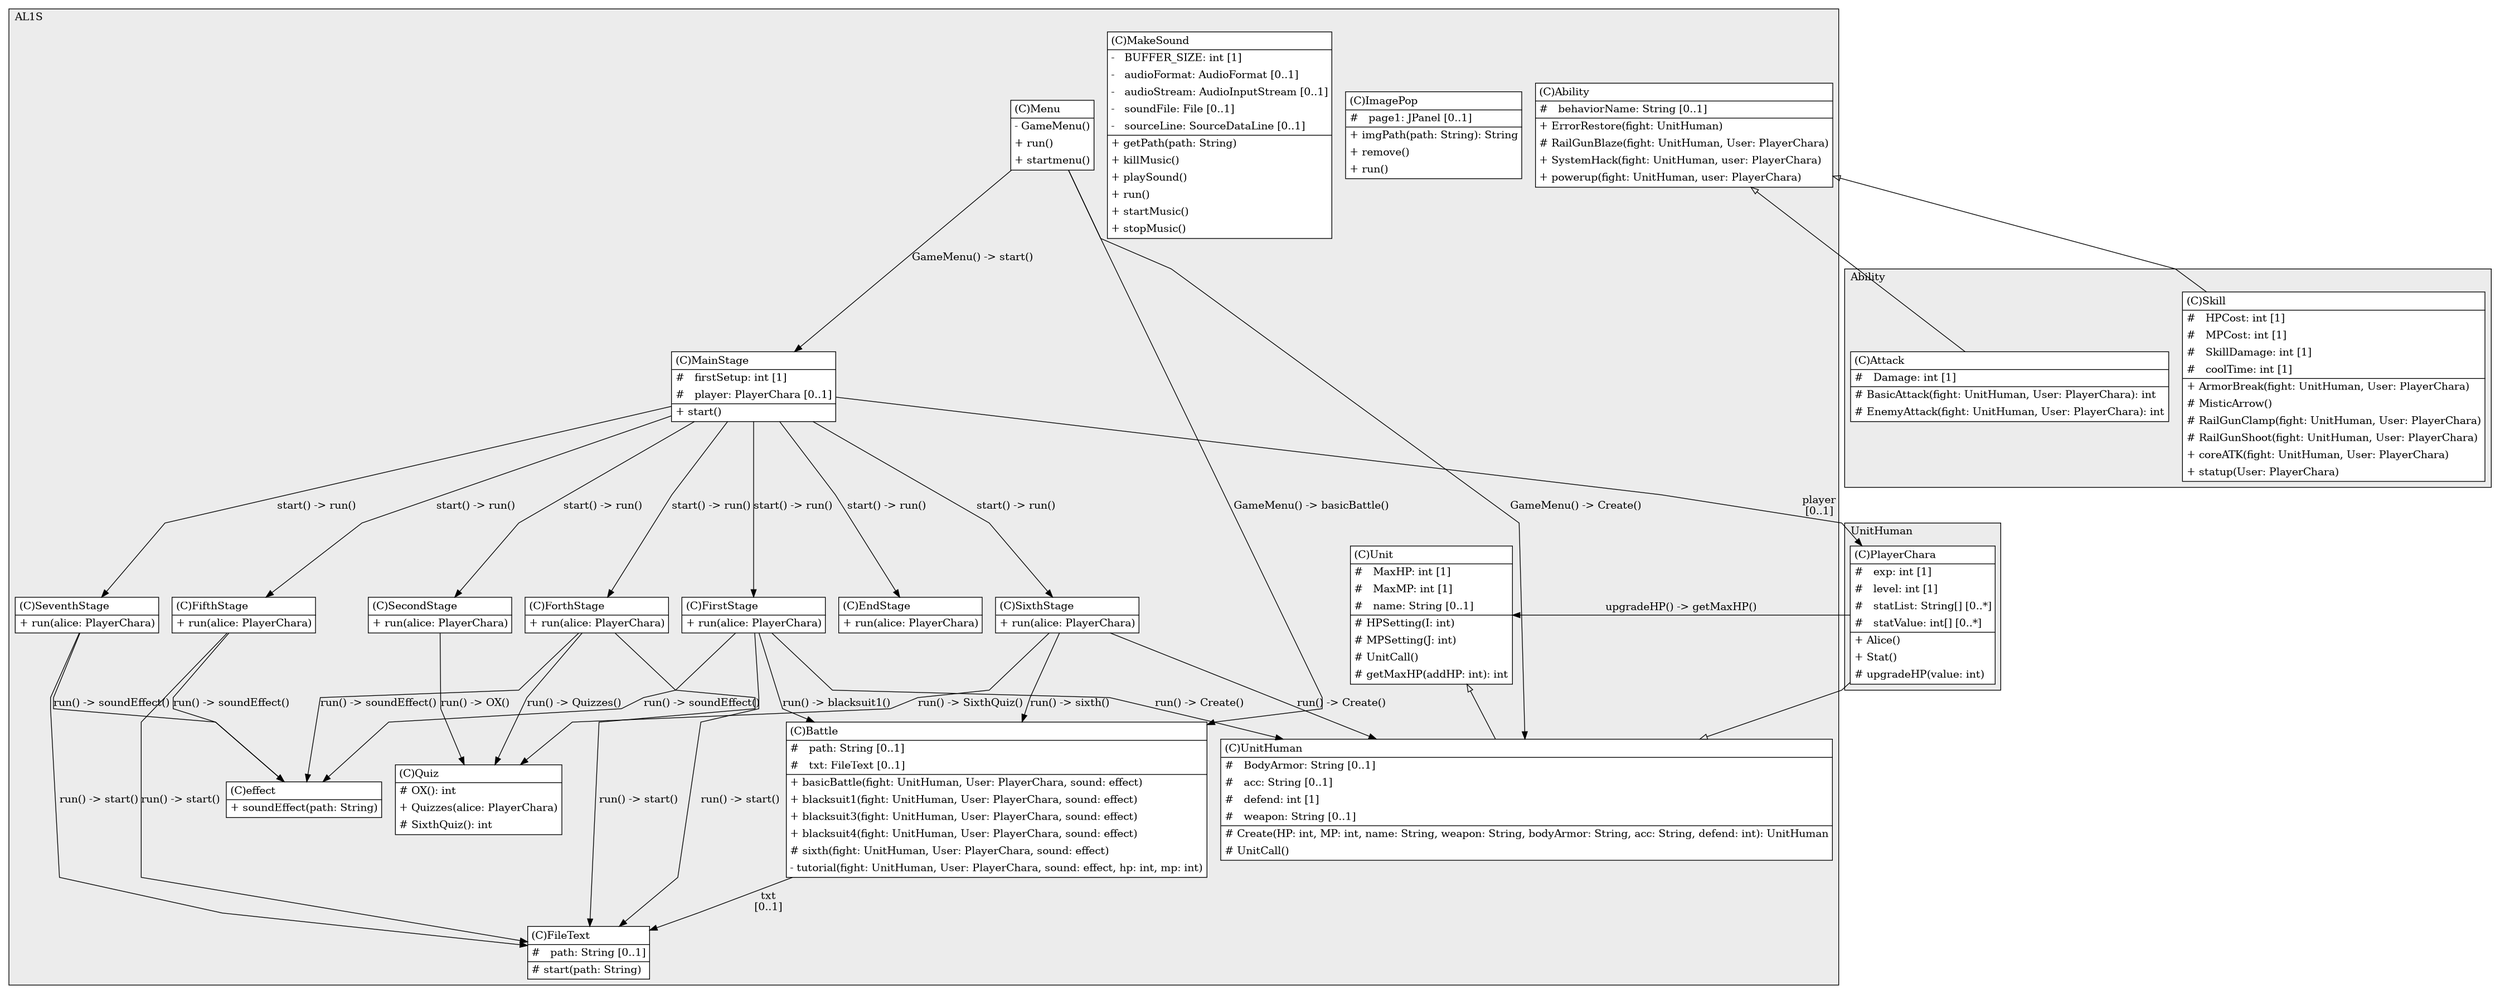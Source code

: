 @startuml

/' diagram meta data start
config=StructureConfiguration;
{
  "projectClassification": {
    "searchMode": "OpenProject", // OpenProject, AllProjects
    "includedProjects": "",
    "pathEndKeywords": "*.impl",
    "isClientPath": "",
    "isClientName": "",
    "isTestPath": "",
    "isTestName": "",
    "isMappingPath": "",
    "isMappingName": "",
    "isDataAccessPath": "",
    "isDataAccessName": "",
    "isDataStructurePath": "",
    "isDataStructureName": "",
    "isInterfaceStructuresPath": "",
    "isInterfaceStructuresName": "",
    "isEntryPointPath": "",
    "isEntryPointName": "",
    "treatFinalFieldsAsMandatory": false
  },
  "graphRestriction": {
    "classPackageExcludeFilter": "",
    "classPackageIncludeFilter": "",
    "classNameExcludeFilter": "",
    "classNameIncludeFilter": "",
    "methodNameExcludeFilter": "",
    "methodNameIncludeFilter": "",
    "removeByInheritance": "", // inheritance/annotation based filtering is done in a second step
    "removeByAnnotation": "",
    "removeByClassPackage": "", // cleanup the graph after inheritance/annotation based filtering is done
    "removeByClassName": "",
    "cutMappings": false,
    "cutEnum": true,
    "cutTests": true,
    "cutClient": true,
    "cutDataAccess": false,
    "cutInterfaceStructures": false,
    "cutDataStructures": false,
    "cutGetterAndSetter": true,
    "cutConstructors": true
  },
  "graphTraversal": {
    "forwardDepth": 6,
    "backwardDepth": 6,
    "classPackageExcludeFilter": "",
    "classPackageIncludeFilter": "",
    "classNameExcludeFilter": "",
    "classNameIncludeFilter": "",
    "methodNameExcludeFilter": "",
    "methodNameIncludeFilter": "",
    "hideMappings": false,
    "hideDataStructures": false,
    "hidePrivateMethods": true,
    "hideInterfaceCalls": true, // indirection: implementation -> interface (is hidden) -> implementation
    "onlyShowApplicationEntryPoints": false, // root node is included
    "useMethodCallsForStructureDiagram": "ForwardOnly" // ForwardOnly, BothDirections, No
  },
  "details": {
    "aggregation": "GroupByClass", // ByClass, GroupByClass, None
    "showClassGenericTypes": true,
    "showMethods": true,
    "showMethodParameterNames": true,
    "showMethodParameterTypes": true,
    "showMethodReturnType": true,
    "showPackageLevels": 2,
    "showDetailedClassStructure": true
  },
  "rootClass": "AL1S.Menu",
  "extensionCallbackMethod": "" // qualified.class.name#methodName - signature: public static String method(String)
}
diagram meta data end '/



digraph g {
    rankdir="TB"
    splines=polyline
    

'nodes 
subgraph cluster_1510476265 { 
   	label=UnitHuman
	labeljust=l
	fillcolor="#ececec"
	style=filled
   
   PlayerChara647436520[
	label=<<TABLE BORDER="1" CELLBORDER="0" CELLPADDING="4" CELLSPACING="0">
<TR><TD ALIGN="LEFT" >(C)PlayerChara</TD></TR>
<HR/>
<TR><TD ALIGN="LEFT" >#   exp: int [1]</TD></TR>
<TR><TD ALIGN="LEFT" >#   level: int [1]</TD></TR>
<TR><TD ALIGN="LEFT" >#   statList: String[] [0..*]</TD></TR>
<TR><TD ALIGN="LEFT" >#   statValue: int[] [0..*]</TD></TR>
<HR/>
<TR><TD ALIGN="LEFT" >+ Alice()</TD></TR>
<TR><TD ALIGN="LEFT" >+ Stat()</TD></TR>
<TR><TD ALIGN="LEFT" ># upgradeHP(value: int)</TD></TR>
</TABLE>>
	style=filled
	margin=0
	shape=plaintext
	fillcolor="#FFFFFF"
];
} 

subgraph cluster_2011053 { 
   	label=AL1S
	labeljust=l
	fillcolor="#ececec"
	style=filled
   
   Ability2011053[
	label=<<TABLE BORDER="1" CELLBORDER="0" CELLPADDING="4" CELLSPACING="0">
<TR><TD ALIGN="LEFT" >(C)Ability</TD></TR>
<HR/>
<TR><TD ALIGN="LEFT" >#   behaviorName: String [0..1]</TD></TR>
<HR/>
<TR><TD ALIGN="LEFT" >+ ErrorRestore(fight: UnitHuman)</TD></TR>
<TR><TD ALIGN="LEFT" ># RailGunBlaze(fight: UnitHuman, User: PlayerChara)</TD></TR>
<TR><TD ALIGN="LEFT" >+ SystemHack(fight: UnitHuman, user: PlayerChara)</TD></TR>
<TR><TD ALIGN="LEFT" >+ powerup(fight: UnitHuman, user: PlayerChara)</TD></TR>
</TABLE>>
	style=filled
	margin=0
	shape=plaintext
	fillcolor="#FFFFFF"
];

Battle2011053[
	label=<<TABLE BORDER="1" CELLBORDER="0" CELLPADDING="4" CELLSPACING="0">
<TR><TD ALIGN="LEFT" >(C)Battle</TD></TR>
<HR/>
<TR><TD ALIGN="LEFT" >#   path: String [0..1]</TD></TR>
<TR><TD ALIGN="LEFT" >#   txt: FileText [0..1]</TD></TR>
<HR/>
<TR><TD ALIGN="LEFT" >+ basicBattle(fight: UnitHuman, User: PlayerChara, sound: effect)</TD></TR>
<TR><TD ALIGN="LEFT" >+ blacksuit1(fight: UnitHuman, User: PlayerChara, sound: effect)</TD></TR>
<TR><TD ALIGN="LEFT" >+ blacksuit3(fight: UnitHuman, User: PlayerChara, sound: effect)</TD></TR>
<TR><TD ALIGN="LEFT" >+ blacksuit4(fight: UnitHuman, User: PlayerChara, sound: effect)</TD></TR>
<TR><TD ALIGN="LEFT" ># sixth(fight: UnitHuman, User: PlayerChara, sound: effect)</TD></TR>
<TR><TD ALIGN="LEFT" >- tutorial(fight: UnitHuman, User: PlayerChara, sound: effect, hp: int, mp: int)</TD></TR>
</TABLE>>
	style=filled
	margin=0
	shape=plaintext
	fillcolor="#FFFFFF"
];

EndStage2011053[
	label=<<TABLE BORDER="1" CELLBORDER="0" CELLPADDING="4" CELLSPACING="0">
<TR><TD ALIGN="LEFT" >(C)EndStage</TD></TR>
<HR/>
<TR><TD ALIGN="LEFT" >+ run(alice: PlayerChara)</TD></TR>
</TABLE>>
	style=filled
	margin=0
	shape=plaintext
	fillcolor="#FFFFFF"
];

FifthStage2011053[
	label=<<TABLE BORDER="1" CELLBORDER="0" CELLPADDING="4" CELLSPACING="0">
<TR><TD ALIGN="LEFT" >(C)FifthStage</TD></TR>
<HR/>
<TR><TD ALIGN="LEFT" >+ run(alice: PlayerChara)</TD></TR>
</TABLE>>
	style=filled
	margin=0
	shape=plaintext
	fillcolor="#FFFFFF"
];

FileText2011053[
	label=<<TABLE BORDER="1" CELLBORDER="0" CELLPADDING="4" CELLSPACING="0">
<TR><TD ALIGN="LEFT" >(C)FileText</TD></TR>
<HR/>
<TR><TD ALIGN="LEFT" >#   path: String [0..1]</TD></TR>
<HR/>
<TR><TD ALIGN="LEFT" ># start(path: String)</TD></TR>
</TABLE>>
	style=filled
	margin=0
	shape=plaintext
	fillcolor="#FFFFFF"
];

FirstStage2011053[
	label=<<TABLE BORDER="1" CELLBORDER="0" CELLPADDING="4" CELLSPACING="0">
<TR><TD ALIGN="LEFT" >(C)FirstStage</TD></TR>
<HR/>
<TR><TD ALIGN="LEFT" >+ run(alice: PlayerChara)</TD></TR>
</TABLE>>
	style=filled
	margin=0
	shape=plaintext
	fillcolor="#FFFFFF"
];

ForthStage2011053[
	label=<<TABLE BORDER="1" CELLBORDER="0" CELLPADDING="4" CELLSPACING="0">
<TR><TD ALIGN="LEFT" >(C)ForthStage</TD></TR>
<HR/>
<TR><TD ALIGN="LEFT" >+ run(alice: PlayerChara)</TD></TR>
</TABLE>>
	style=filled
	margin=0
	shape=plaintext
	fillcolor="#FFFFFF"
];

ImagePop2011053[
	label=<<TABLE BORDER="1" CELLBORDER="0" CELLPADDING="4" CELLSPACING="0">
<TR><TD ALIGN="LEFT" >(C)ImagePop</TD></TR>
<HR/>
<TR><TD ALIGN="LEFT" >#   page1: JPanel [0..1]</TD></TR>
<HR/>
<TR><TD ALIGN="LEFT" >+ imgPath(path: String): String</TD></TR>
<TR><TD ALIGN="LEFT" >+ remove()</TD></TR>
<TR><TD ALIGN="LEFT" >+ run()</TD></TR>
</TABLE>>
	style=filled
	margin=0
	shape=plaintext
	fillcolor="#FFFFFF"
];

MainStage2011053[
	label=<<TABLE BORDER="1" CELLBORDER="0" CELLPADDING="4" CELLSPACING="0">
<TR><TD ALIGN="LEFT" >(C)MainStage</TD></TR>
<HR/>
<TR><TD ALIGN="LEFT" >#   firstSetup: int [1]</TD></TR>
<TR><TD ALIGN="LEFT" >#   player: PlayerChara [0..1]</TD></TR>
<HR/>
<TR><TD ALIGN="LEFT" >+ start()</TD></TR>
</TABLE>>
	style=filled
	margin=0
	shape=plaintext
	fillcolor="#FFFFFF"
];

MakeSound2011053[
	label=<<TABLE BORDER="1" CELLBORDER="0" CELLPADDING="4" CELLSPACING="0">
<TR><TD ALIGN="LEFT" >(C)MakeSound</TD></TR>
<HR/>
<TR><TD ALIGN="LEFT" >-   BUFFER_SIZE: int [1]</TD></TR>
<TR><TD ALIGN="LEFT" >-   audioFormat: AudioFormat [0..1]</TD></TR>
<TR><TD ALIGN="LEFT" >-   audioStream: AudioInputStream [0..1]</TD></TR>
<TR><TD ALIGN="LEFT" >-   soundFile: File [0..1]</TD></TR>
<TR><TD ALIGN="LEFT" >-   sourceLine: SourceDataLine [0..1]</TD></TR>
<HR/>
<TR><TD ALIGN="LEFT" >+ getPath(path: String)</TD></TR>
<TR><TD ALIGN="LEFT" >+ killMusic()</TD></TR>
<TR><TD ALIGN="LEFT" >+ playSound()</TD></TR>
<TR><TD ALIGN="LEFT" >+ run()</TD></TR>
<TR><TD ALIGN="LEFT" >+ startMusic()</TD></TR>
<TR><TD ALIGN="LEFT" >+ stopMusic()</TD></TR>
</TABLE>>
	style=filled
	margin=0
	shape=plaintext
	fillcolor="#FFFFFF"
];

Menu2011053[
	label=<<TABLE BORDER="1" CELLBORDER="0" CELLPADDING="4" CELLSPACING="0">
<TR><TD ALIGN="LEFT" >(C)Menu</TD></TR>
<HR/>
<TR><TD ALIGN="LEFT" >- GameMenu()</TD></TR>
<TR><TD ALIGN="LEFT" >+ run()</TD></TR>
<TR><TD ALIGN="LEFT" >+ startmenu()</TD></TR>
</TABLE>>
	style=filled
	margin=0
	shape=plaintext
	fillcolor="#FFFFFF"
];

Quiz2011053[
	label=<<TABLE BORDER="1" CELLBORDER="0" CELLPADDING="4" CELLSPACING="0">
<TR><TD ALIGN="LEFT" >(C)Quiz</TD></TR>
<HR/>
<TR><TD ALIGN="LEFT" ># OX(): int</TD></TR>
<TR><TD ALIGN="LEFT" >+ Quizzes(alice: PlayerChara)</TD></TR>
<TR><TD ALIGN="LEFT" ># SixthQuiz(): int</TD></TR>
</TABLE>>
	style=filled
	margin=0
	shape=plaintext
	fillcolor="#FFFFFF"
];

SecondStage2011053[
	label=<<TABLE BORDER="1" CELLBORDER="0" CELLPADDING="4" CELLSPACING="0">
<TR><TD ALIGN="LEFT" >(C)SecondStage</TD></TR>
<HR/>
<TR><TD ALIGN="LEFT" >+ run(alice: PlayerChara)</TD></TR>
</TABLE>>
	style=filled
	margin=0
	shape=plaintext
	fillcolor="#FFFFFF"
];

SeventhStage2011053[
	label=<<TABLE BORDER="1" CELLBORDER="0" CELLPADDING="4" CELLSPACING="0">
<TR><TD ALIGN="LEFT" >(C)SeventhStage</TD></TR>
<HR/>
<TR><TD ALIGN="LEFT" >+ run(alice: PlayerChara)</TD></TR>
</TABLE>>
	style=filled
	margin=0
	shape=plaintext
	fillcolor="#FFFFFF"
];

SixthStage2011053[
	label=<<TABLE BORDER="1" CELLBORDER="0" CELLPADDING="4" CELLSPACING="0">
<TR><TD ALIGN="LEFT" >(C)SixthStage</TD></TR>
<HR/>
<TR><TD ALIGN="LEFT" >+ run(alice: PlayerChara)</TD></TR>
</TABLE>>
	style=filled
	margin=0
	shape=plaintext
	fillcolor="#FFFFFF"
];

Unit2011053[
	label=<<TABLE BORDER="1" CELLBORDER="0" CELLPADDING="4" CELLSPACING="0">
<TR><TD ALIGN="LEFT" >(C)Unit</TD></TR>
<HR/>
<TR><TD ALIGN="LEFT" >#   MaxHP: int [1]</TD></TR>
<TR><TD ALIGN="LEFT" >#   MaxMP: int [1]</TD></TR>
<TR><TD ALIGN="LEFT" >#   name: String [0..1]</TD></TR>
<HR/>
<TR><TD ALIGN="LEFT" ># HPSetting(I: int)</TD></TR>
<TR><TD ALIGN="LEFT" ># MPSetting(J: int)</TD></TR>
<TR><TD ALIGN="LEFT" ># UnitCall()</TD></TR>
<TR><TD ALIGN="LEFT" ># getMaxHP(addHP: int): int</TD></TR>
</TABLE>>
	style=filled
	margin=0
	shape=plaintext
	fillcolor="#FFFFFF"
];

UnitHuman2011053[
	label=<<TABLE BORDER="1" CELLBORDER="0" CELLPADDING="4" CELLSPACING="0">
<TR><TD ALIGN="LEFT" >(C)UnitHuman</TD></TR>
<HR/>
<TR><TD ALIGN="LEFT" >#   BodyArmor: String [0..1]</TD></TR>
<TR><TD ALIGN="LEFT" >#   acc: String [0..1]</TD></TR>
<TR><TD ALIGN="LEFT" >#   defend: int [1]</TD></TR>
<TR><TD ALIGN="LEFT" >#   weapon: String [0..1]</TD></TR>
<HR/>
<TR><TD ALIGN="LEFT" ># Create(HP: int, MP: int, name: String, weapon: String, bodyArmor: String, acc: String, defend: int): UnitHuman</TD></TR>
<TR><TD ALIGN="LEFT" ># UnitCall()</TD></TR>
</TABLE>>
	style=filled
	margin=0
	shape=plaintext
	fillcolor="#FFFFFF"
];

effect2011053[
	label=<<TABLE BORDER="1" CELLBORDER="0" CELLPADDING="4" CELLSPACING="0">
<TR><TD ALIGN="LEFT" >(C)effect</TD></TR>
<HR/>
<TR><TD ALIGN="LEFT" >+ soundEffect(path: String)</TD></TR>
</TABLE>>
	style=filled
	margin=0
	shape=plaintext
	fillcolor="#FFFFFF"
];
} 

subgraph cluster_464145674 { 
   	label=Ability
	labeljust=l
	fillcolor="#ececec"
	style=filled
   
   Attack1033957431[
	label=<<TABLE BORDER="1" CELLBORDER="0" CELLPADDING="4" CELLSPACING="0">
<TR><TD ALIGN="LEFT" >(C)Attack</TD></TR>
<HR/>
<TR><TD ALIGN="LEFT" >#   Damage: int [1]</TD></TR>
<HR/>
<TR><TD ALIGN="LEFT" ># BasicAttack(fight: UnitHuman, User: PlayerChara): int</TD></TR>
<TR><TD ALIGN="LEFT" ># EnemyAttack(fight: UnitHuman, User: PlayerChara): int</TD></TR>
</TABLE>>
	style=filled
	margin=0
	shape=plaintext
	fillcolor="#FFFFFF"
];

Skill1033957431[
	label=<<TABLE BORDER="1" CELLBORDER="0" CELLPADDING="4" CELLSPACING="0">
<TR><TD ALIGN="LEFT" >(C)Skill</TD></TR>
<HR/>
<TR><TD ALIGN="LEFT" >#   HPCost: int [1]</TD></TR>
<TR><TD ALIGN="LEFT" >#   MPCost: int [1]</TD></TR>
<TR><TD ALIGN="LEFT" >#   SkillDamage: int [1]</TD></TR>
<TR><TD ALIGN="LEFT" >#   coolTime: int [1]</TD></TR>
<HR/>
<TR><TD ALIGN="LEFT" >+ ArmorBreak(fight: UnitHuman, User: PlayerChara)</TD></TR>
<TR><TD ALIGN="LEFT" ># MisticArrow()</TD></TR>
<TR><TD ALIGN="LEFT" ># RailGunClamp(fight: UnitHuman, User: PlayerChara)</TD></TR>
<TR><TD ALIGN="LEFT" ># RailGunShoot(fight: UnitHuman, User: PlayerChara)</TD></TR>
<TR><TD ALIGN="LEFT" >+ coreATK(fight: UnitHuman, User: PlayerChara)</TD></TR>
<TR><TD ALIGN="LEFT" >+ statup(User: PlayerChara)</TD></TR>
</TABLE>>
	style=filled
	margin=0
	shape=plaintext
	fillcolor="#FFFFFF"
];
} 

'edges    
Ability2011053 -> Attack1033957431[arrowhead=none, arrowtail=empty, dir=both];
Ability2011053 -> Skill1033957431[arrowhead=none, arrowtail=empty, dir=both];
Battle2011053 -> FileText2011053[label="txt
[0..1]"];
FifthStage2011053 -> FileText2011053[label="run() -> start()"];
FifthStage2011053 -> effect2011053[label="run() -> soundEffect()"];
FirstStage2011053 -> Battle2011053[label="run() -> blacksuit1()"];
FirstStage2011053 -> FileText2011053[label="run() -> start()"];
FirstStage2011053 -> UnitHuman2011053[label="run() -> Create()"];
FirstStage2011053 -> effect2011053[label="run() -> soundEffect()"];
ForthStage2011053 -> FileText2011053[label="run() -> start()"];
ForthStage2011053 -> Quiz2011053[label="run() -> Quizzes()"];
ForthStage2011053 -> effect2011053[label="run() -> soundEffect()"];
MainStage2011053 -> EndStage2011053[label="start() -> run()"];
MainStage2011053 -> FifthStage2011053[label="start() -> run()"];
MainStage2011053 -> FirstStage2011053[label="start() -> run()"];
MainStage2011053 -> ForthStage2011053[label="start() -> run()"];
MainStage2011053 -> PlayerChara647436520[label="player
[0..1]"];
MainStage2011053 -> SecondStage2011053[label="start() -> run()"];
MainStage2011053 -> SeventhStage2011053[label="start() -> run()"];
MainStage2011053 -> SixthStage2011053[label="start() -> run()"];
Menu2011053 -> Battle2011053[label="GameMenu() -> basicBattle()"];
Menu2011053 -> MainStage2011053[label="GameMenu() -> start()"];
Menu2011053 -> UnitHuman2011053[label="GameMenu() -> Create()"];
PlayerChara647436520 -> Unit2011053[label="upgradeHP() -> getMaxHP()"];
SecondStage2011053 -> Quiz2011053[label="run() -> OX()"];
SeventhStage2011053 -> FileText2011053[label="run() -> start()"];
SeventhStage2011053 -> effect2011053[label="run() -> soundEffect()"];
SixthStage2011053 -> Battle2011053[label="run() -> sixth()"];
SixthStage2011053 -> Quiz2011053[label="run() -> SixthQuiz()"];
SixthStage2011053 -> UnitHuman2011053[label="run() -> Create()"];
Unit2011053 -> UnitHuman2011053[arrowhead=none, arrowtail=empty, dir=both];
UnitHuman2011053 -> PlayerChara647436520[arrowhead=none, arrowtail=empty, dir=both];
    
}
@enduml
